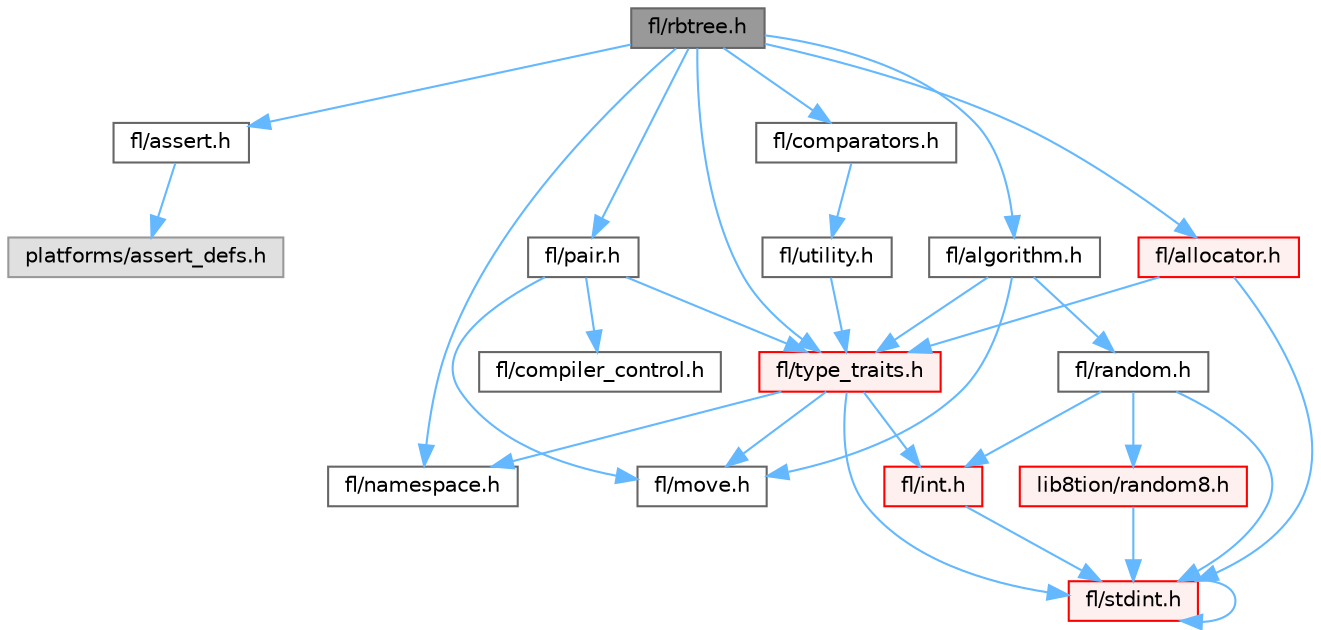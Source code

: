 digraph "fl/rbtree.h"
{
 // INTERACTIVE_SVG=YES
 // LATEX_PDF_SIZE
  bgcolor="transparent";
  edge [fontname=Helvetica,fontsize=10,labelfontname=Helvetica,labelfontsize=10];
  node [fontname=Helvetica,fontsize=10,shape=box,height=0.2,width=0.4];
  Node1 [id="Node000001",label="fl/rbtree.h",height=0.2,width=0.4,color="gray40", fillcolor="grey60", style="filled", fontcolor="black",tooltip=" "];
  Node1 -> Node2 [id="edge1_Node000001_Node000002",color="steelblue1",style="solid",tooltip=" "];
  Node2 [id="Node000002",label="fl/assert.h",height=0.2,width=0.4,color="grey40", fillcolor="white", style="filled",URL="$dc/da7/assert_8h.html",tooltip=" "];
  Node2 -> Node3 [id="edge2_Node000002_Node000003",color="steelblue1",style="solid",tooltip=" "];
  Node3 [id="Node000003",label="platforms/assert_defs.h",height=0.2,width=0.4,color="grey60", fillcolor="#E0E0E0", style="filled",tooltip=" "];
  Node1 -> Node4 [id="edge3_Node000001_Node000004",color="steelblue1",style="solid",tooltip=" "];
  Node4 [id="Node000004",label="fl/comparators.h",height=0.2,width=0.4,color="grey40", fillcolor="white", style="filled",URL="$dc/d7e/comparators_8h.html",tooltip=" "];
  Node4 -> Node5 [id="edge4_Node000004_Node000005",color="steelblue1",style="solid",tooltip=" "];
  Node5 [id="Node000005",label="fl/utility.h",height=0.2,width=0.4,color="grey40", fillcolor="white", style="filled",URL="$d5/d47/utility_8h.html",tooltip=" "];
  Node5 -> Node6 [id="edge5_Node000005_Node000006",color="steelblue1",style="solid",tooltip=" "];
  Node6 [id="Node000006",label="fl/type_traits.h",height=0.2,width=0.4,color="red", fillcolor="#FFF0F0", style="filled",URL="$df/d63/type__traits_8h.html",tooltip=" "];
  Node6 -> Node10 [id="edge6_Node000006_Node000010",color="steelblue1",style="solid",tooltip=" "];
  Node10 [id="Node000010",label="fl/stdint.h",height=0.2,width=0.4,color="red", fillcolor="#FFF0F0", style="filled",URL="$df/dd8/stdint_8h.html",tooltip=" "];
  Node10 -> Node10 [id="edge7_Node000010_Node000010",color="steelblue1",style="solid",tooltip=" "];
  Node6 -> Node22 [id="edge8_Node000006_Node000022",color="steelblue1",style="solid",tooltip=" "];
  Node22 [id="Node000022",label="fl/namespace.h",height=0.2,width=0.4,color="grey40", fillcolor="white", style="filled",URL="$df/d2a/namespace_8h.html",tooltip="Implements the FastLED namespace macros."];
  Node6 -> Node21 [id="edge9_Node000006_Node000021",color="steelblue1",style="solid",tooltip=" "];
  Node21 [id="Node000021",label="fl/move.h",height=0.2,width=0.4,color="grey40", fillcolor="white", style="filled",URL="$d9/d83/move_8h.html",tooltip=" "];
  Node6 -> Node9 [id="edge10_Node000006_Node000009",color="steelblue1",style="solid",tooltip=" "];
  Node9 [id="Node000009",label="fl/int.h",height=0.2,width=0.4,color="red", fillcolor="#FFF0F0", style="filled",URL="$d3/d7e/int_8h.html",tooltip=" "];
  Node9 -> Node10 [id="edge11_Node000009_Node000010",color="steelblue1",style="solid",tooltip=" "];
  Node1 -> Node22 [id="edge12_Node000001_Node000022",color="steelblue1",style="solid",tooltip=" "];
  Node1 -> Node54 [id="edge13_Node000001_Node000054",color="steelblue1",style="solid",tooltip=" "];
  Node54 [id="Node000054",label="fl/pair.h",height=0.2,width=0.4,color="grey40", fillcolor="white", style="filled",URL="$d3/d41/pair_8h.html",tooltip=" "];
  Node54 -> Node21 [id="edge14_Node000054_Node000021",color="steelblue1",style="solid",tooltip=" "];
  Node54 -> Node20 [id="edge15_Node000054_Node000020",color="steelblue1",style="solid",tooltip=" "];
  Node20 [id="Node000020",label="fl/compiler_control.h",height=0.2,width=0.4,color="grey40", fillcolor="white", style="filled",URL="$d4/d54/compiler__control_8h.html",tooltip=" "];
  Node54 -> Node6 [id="edge16_Node000054_Node000006",color="steelblue1",style="solid",tooltip=" "];
  Node1 -> Node6 [id="edge17_Node000001_Node000006",color="steelblue1",style="solid",tooltip=" "];
  Node1 -> Node55 [id="edge18_Node000001_Node000055",color="steelblue1",style="solid",tooltip=" "];
  Node55 [id="Node000055",label="fl/algorithm.h",height=0.2,width=0.4,color="grey40", fillcolor="white", style="filled",URL="$df/dd9/algorithm_8h.html",tooltip=" "];
  Node55 -> Node6 [id="edge19_Node000055_Node000006",color="steelblue1",style="solid",tooltip=" "];
  Node55 -> Node21 [id="edge20_Node000055_Node000021",color="steelblue1",style="solid",tooltip=" "];
  Node55 -> Node56 [id="edge21_Node000055_Node000056",color="steelblue1",style="solid",tooltip=" "];
  Node56 [id="Node000056",label="fl/random.h",height=0.2,width=0.4,color="grey40", fillcolor="white", style="filled",URL="$d1/d79/random_8h.html",tooltip=" "];
  Node56 -> Node10 [id="edge22_Node000056_Node000010",color="steelblue1",style="solid",tooltip=" "];
  Node56 -> Node9 [id="edge23_Node000056_Node000009",color="steelblue1",style="solid",tooltip=" "];
  Node56 -> Node57 [id="edge24_Node000056_Node000057",color="steelblue1",style="solid",tooltip=" "];
  Node57 [id="Node000057",label="lib8tion/random8.h",height=0.2,width=0.4,color="red", fillcolor="#FFF0F0", style="filled",URL="$d9/dfa/random8_8h.html",tooltip="Fast, efficient random number generators specifically designed for high-performance LED programming."];
  Node57 -> Node10 [id="edge25_Node000057_Node000010",color="steelblue1",style="solid",tooltip=" "];
  Node1 -> Node31 [id="edge26_Node000001_Node000031",color="steelblue1",style="solid",tooltip=" "];
  Node31 [id="Node000031",label="fl/allocator.h",height=0.2,width=0.4,color="red", fillcolor="#FFF0F0", style="filled",URL="$da/da9/allocator_8h.html",tooltip=" "];
  Node31 -> Node6 [id="edge27_Node000031_Node000006",color="steelblue1",style="solid",tooltip=" "];
  Node31 -> Node10 [id="edge28_Node000031_Node000010",color="steelblue1",style="solid",tooltip=" "];
}
